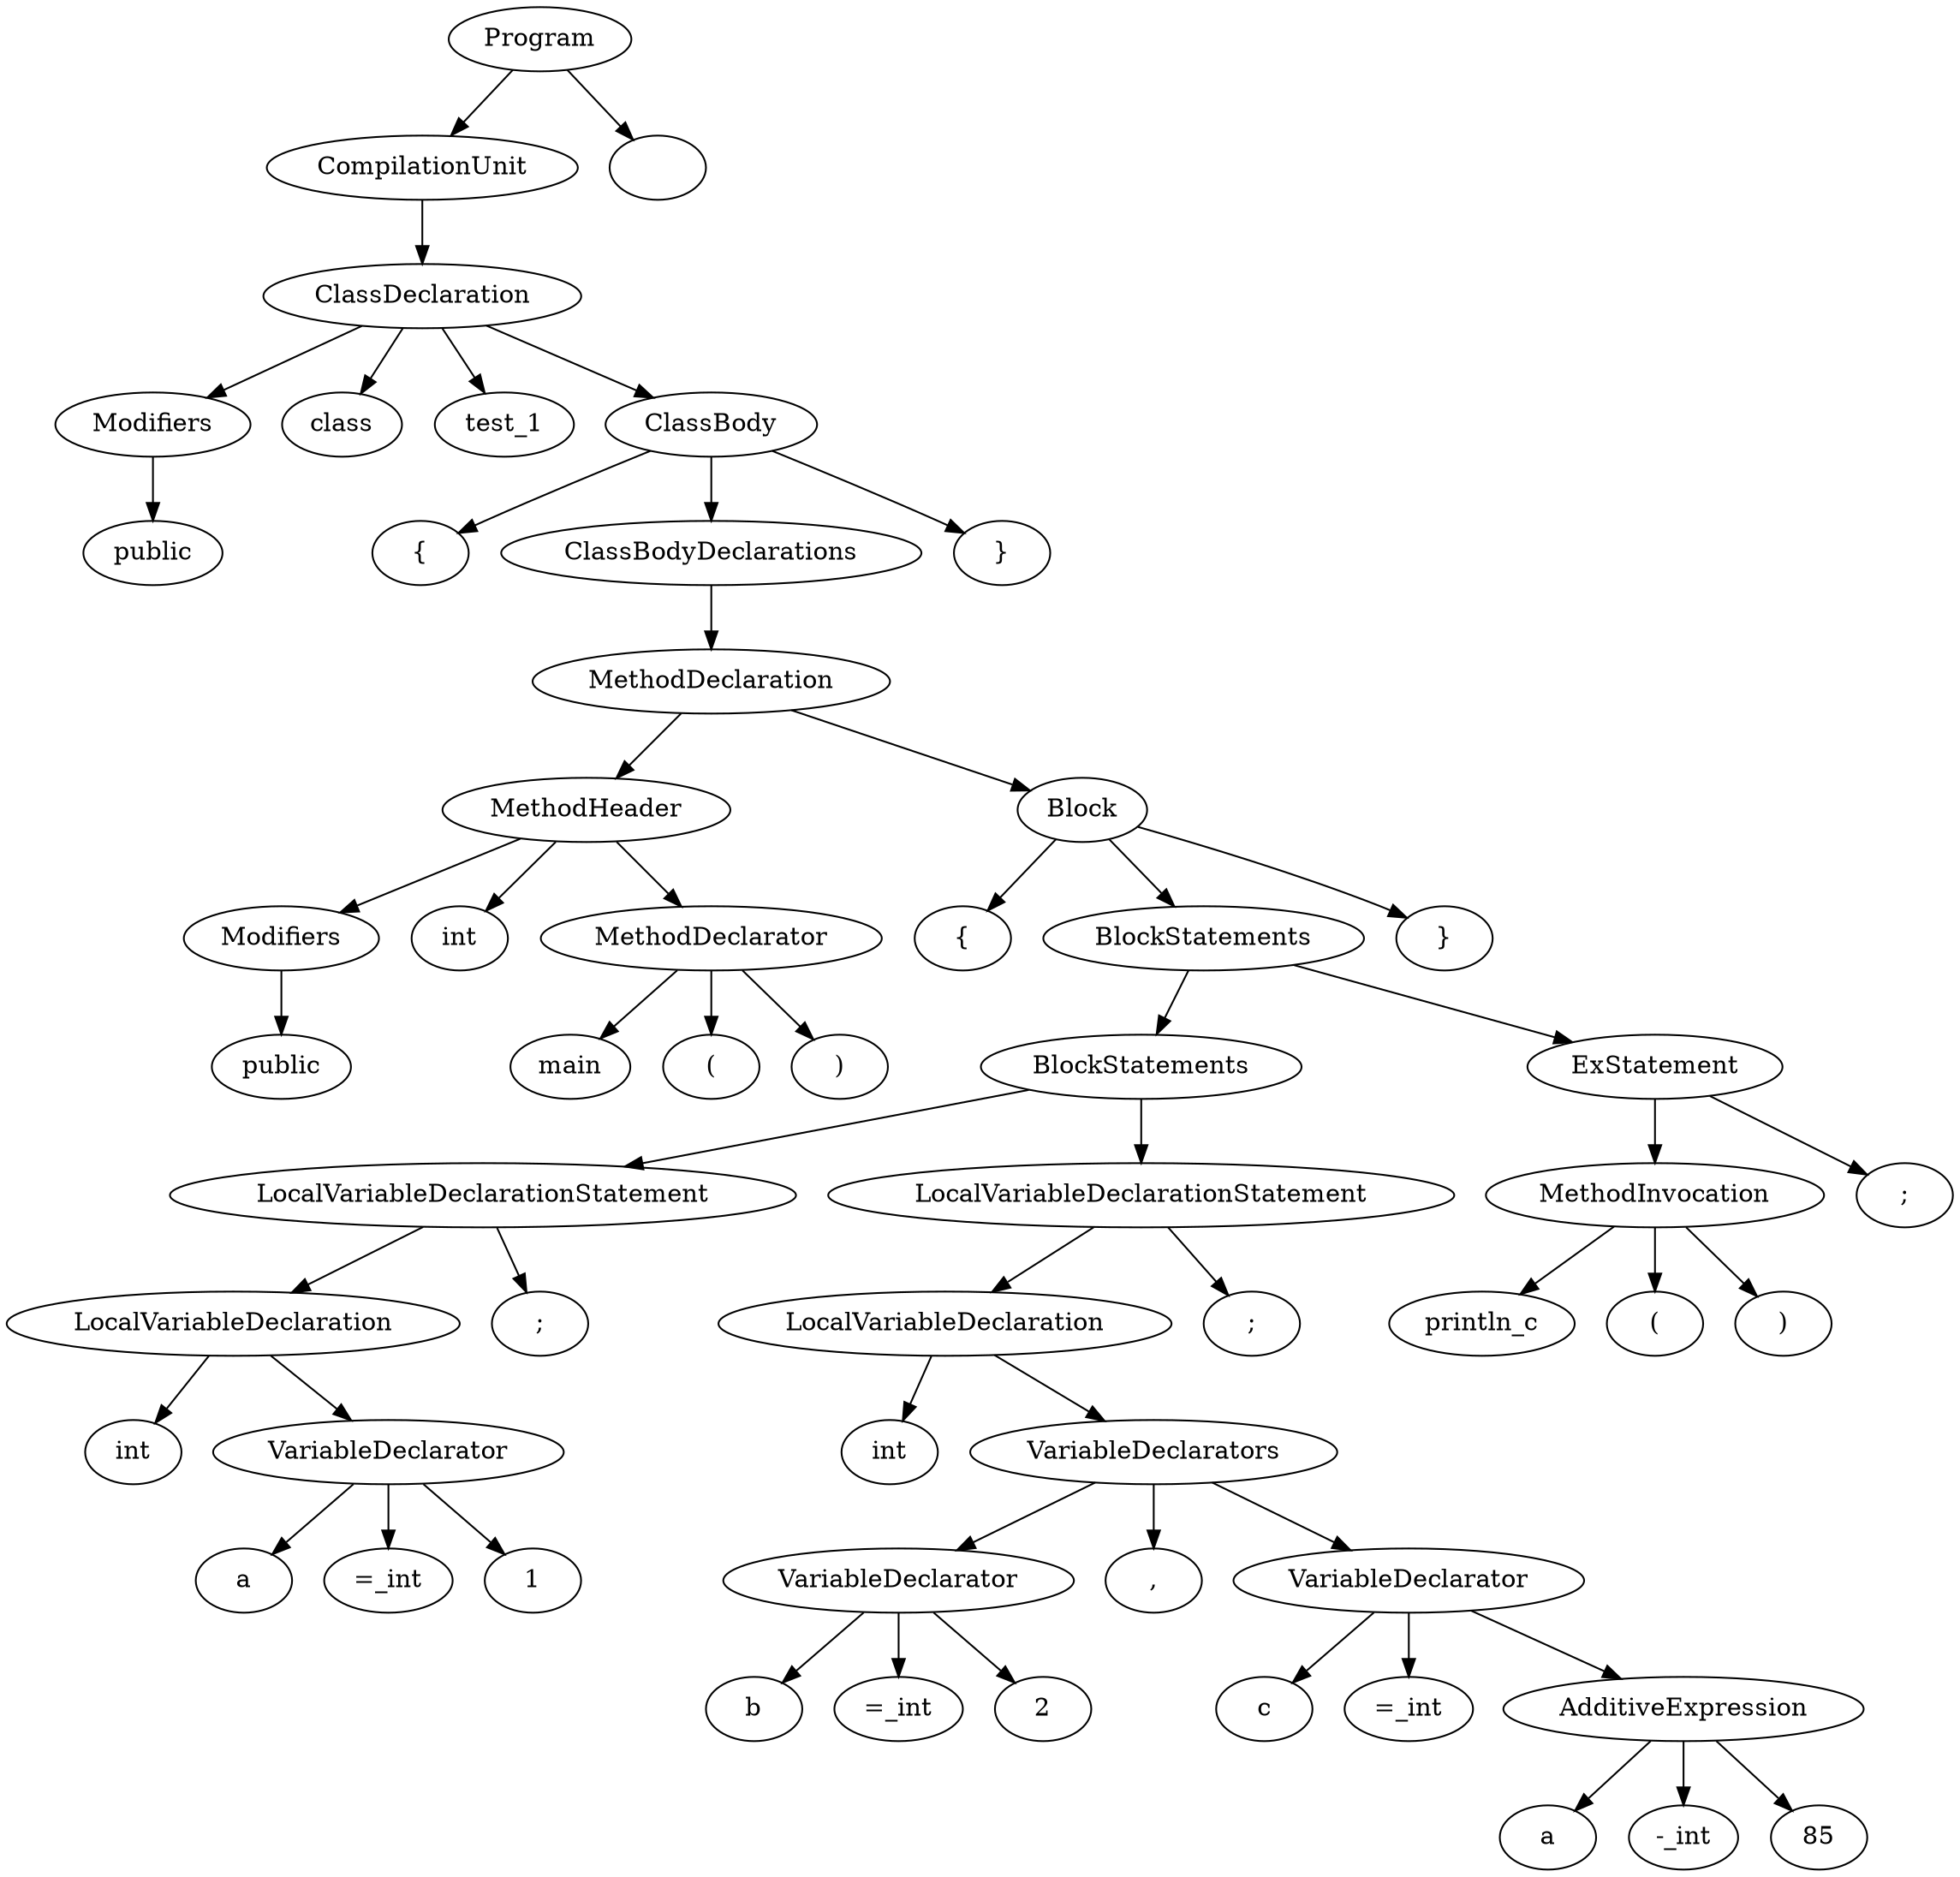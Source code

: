 digraph G {
n1 [label="public"]
n2 [label="Modifiers"]
n2->n1;
n3 [label="class"]
n4 [label="test_1"]
n5 [label="{"]
n6 [label="public"]
n7 [label="Modifiers"]
n7->n6;
n8 [label="int"]
n9 [label="main"]
n10 [label="("]
n11 [label=")"]
n12 [label="MethodDeclarator"]
n12->n11;
n12->n10;
n12->n9;
n13 [label="MethodHeader"]
n13->n12;
n13->n8;
n13->n7;
n14 [label="{"]
n15 [label="int"]
n16 [label="a"]
n17 [label="=_int"]
n18 [label="1"]
n19 [label="VariableDeclarator"]
n19->n18;
n19->n17;
n19->n16;
n20 [label="LocalVariableDeclaration"]
n20->n19;
n20->n15;
n21 [label=";"]
n22 [label="LocalVariableDeclarationStatement"]
n22->n21;
n22->n20;
n23 [label="int"]
n24 [label="b"]
n25 [label="=_int"]
n26 [label="2"]
n27 [label="VariableDeclarator"]
n27->n26;
n27->n25;
n27->n24;
n28 [label=","]
n29 [label="c"]
n30 [label="=_int"]
n31 [label="a"]
n32 [label="-_int"]
n33 [label="85"]
n34 [label="AdditiveExpression"]
n34->n33;
n34->n32;
n34->n31;
n35 [label="VariableDeclarator"]
n35->n34;
n35->n30;
n35->n29;
n36 [label="VariableDeclarators"]
n36->n35;
n36->n28;
n36->n27;
n37 [label="LocalVariableDeclaration"]
n37->n36;
n37->n23;
n38 [label=";"]
n39 [label="LocalVariableDeclarationStatement"]
n39->n38;
n39->n37;
n40 [label="BlockStatements"]
n40->n39;
n40->n22;
n41 [label="println_c"]
n42 [label="("]
n43 [label=")"]
n44 [label="MethodInvocation"]
n44->n43;
n44->n42;
n44->n41;
n45 [label=";"]
n46 [label="ExStatement"]
n46->n45;
n46->n44;
n47 [label="BlockStatements"]
n47->n46;
n47->n40;
n48 [label="}"]
n49 [label="Block"]
n49->n48;
n49->n47;
n49->n14;
n50 [label="MethodDeclaration"]
n50->n49;
n50->n13;
n51 [label="ClassBodyDeclarations"]
n51->n50;
n52 [label="}"]
n53 [label="ClassBody"]
n53->n52;
n53->n51;
n53->n5;
n54 [label="ClassDeclaration"]
n54->n53;
n54->n4;
n54->n3;
n54->n2;
n55 [label="CompilationUnit"]
n55->n54;
n56 [label="Program"]
n56->n57;
n56->n55;
n57 [label=""]
}
